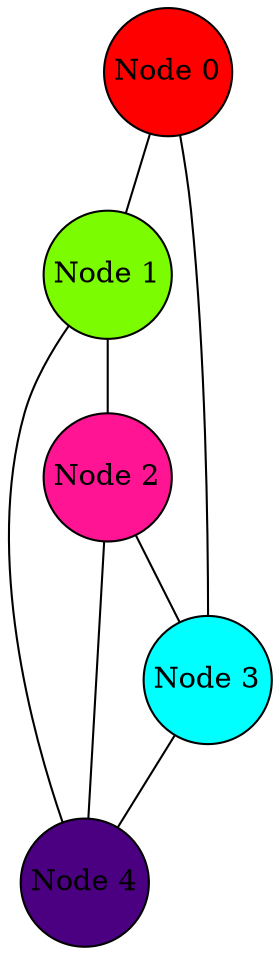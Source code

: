 digraph HelloGraph {
	node [shape="circle", style="filled", margin="0.01"];
	edge [dir="none"];

	"Node 0" [fillcolor="red"]
	"Node 1" [fillcolor="lawngreen"]
	"Node 2" [fillcolor="deeppink"]
	"Node 3" [fillcolor="cyan"]
	"Node 4" [fillcolor="indigo"]

	"Node 0" -> "Node 1";
	"Node 0" -> "Node 3";
	"Node 1" -> "Node 2";
	"Node 1" -> "Node 4";
	"Node 2" -> "Node 3";
	"Node 2" -> "Node 4";
	"Node 3" -> "Node 4";
}
